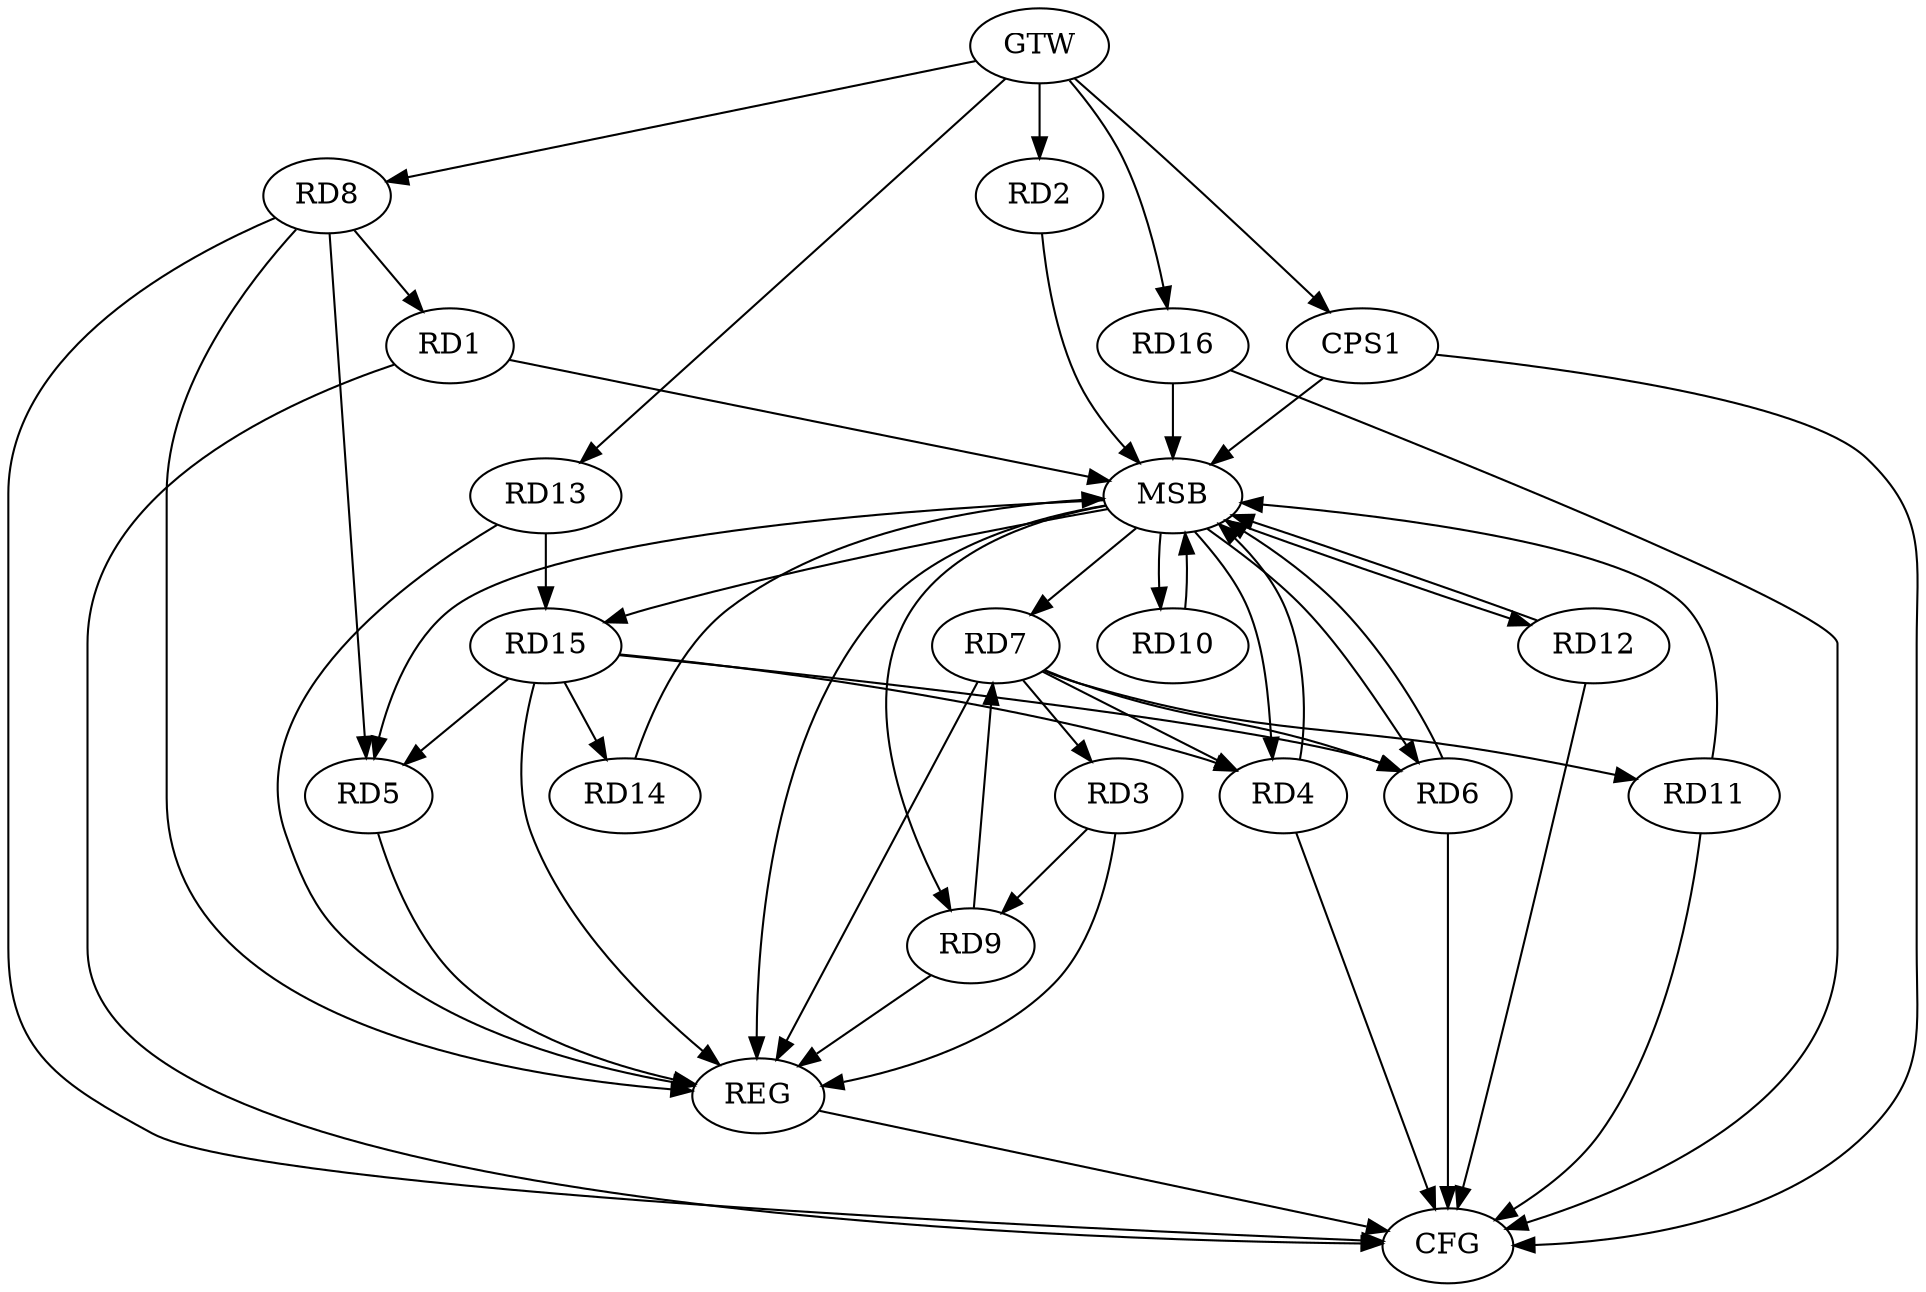 strict digraph G {
  RD1 [ label="RD1" ];
  RD2 [ label="RD2" ];
  RD3 [ label="RD3" ];
  RD4 [ label="RD4" ];
  RD5 [ label="RD5" ];
  RD6 [ label="RD6" ];
  RD7 [ label="RD7" ];
  RD8 [ label="RD8" ];
  RD9 [ label="RD9" ];
  RD10 [ label="RD10" ];
  RD11 [ label="RD11" ];
  RD12 [ label="RD12" ];
  RD13 [ label="RD13" ];
  RD14 [ label="RD14" ];
  RD15 [ label="RD15" ];
  RD16 [ label="RD16" ];
  CPS1 [ label="CPS1" ];
  GTW [ label="GTW" ];
  REG [ label="REG" ];
  MSB [ label="MSB" ];
  CFG [ label="CFG" ];
  RD8 -> RD1;
  RD7 -> RD3;
  RD3 -> RD9;
  RD7 -> RD4;
  RD15 -> RD4;
  RD8 -> RD5;
  RD15 -> RD5;
  RD7 -> RD6;
  RD15 -> RD6;
  RD9 -> RD7;
  RD7 -> RD11;
  RD13 -> RD15;
  RD15 -> RD14;
  GTW -> RD2;
  GTW -> RD8;
  GTW -> RD13;
  GTW -> RD16;
  GTW -> CPS1;
  RD3 -> REG;
  RD5 -> REG;
  RD7 -> REG;
  RD8 -> REG;
  RD9 -> REG;
  RD13 -> REG;
  RD15 -> REG;
  RD1 -> MSB;
  MSB -> RD9;
  MSB -> RD15;
  MSB -> REG;
  RD2 -> MSB;
  MSB -> RD4;
  MSB -> RD6;
  RD4 -> MSB;
  MSB -> RD5;
  RD6 -> MSB;
  RD10 -> MSB;
  RD11 -> MSB;
  MSB -> RD10;
  RD12 -> MSB;
  RD14 -> MSB;
  MSB -> RD12;
  RD16 -> MSB;
  MSB -> RD7;
  CPS1 -> MSB;
  RD16 -> CFG;
  RD1 -> CFG;
  RD12 -> CFG;
  RD4 -> CFG;
  RD8 -> CFG;
  CPS1 -> CFG;
  RD11 -> CFG;
  RD6 -> CFG;
  REG -> CFG;
}
